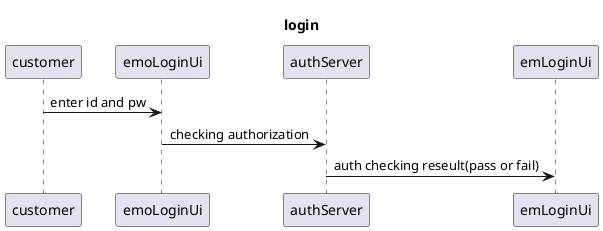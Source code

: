 @startuml
title login
customer        -> emoLoginUi       : enter id and pw
emoLoginUi      -> authServer       : checking authorization
authServer      -> emLoginUi        : auth checking reseult(pass or fail)
@enduml